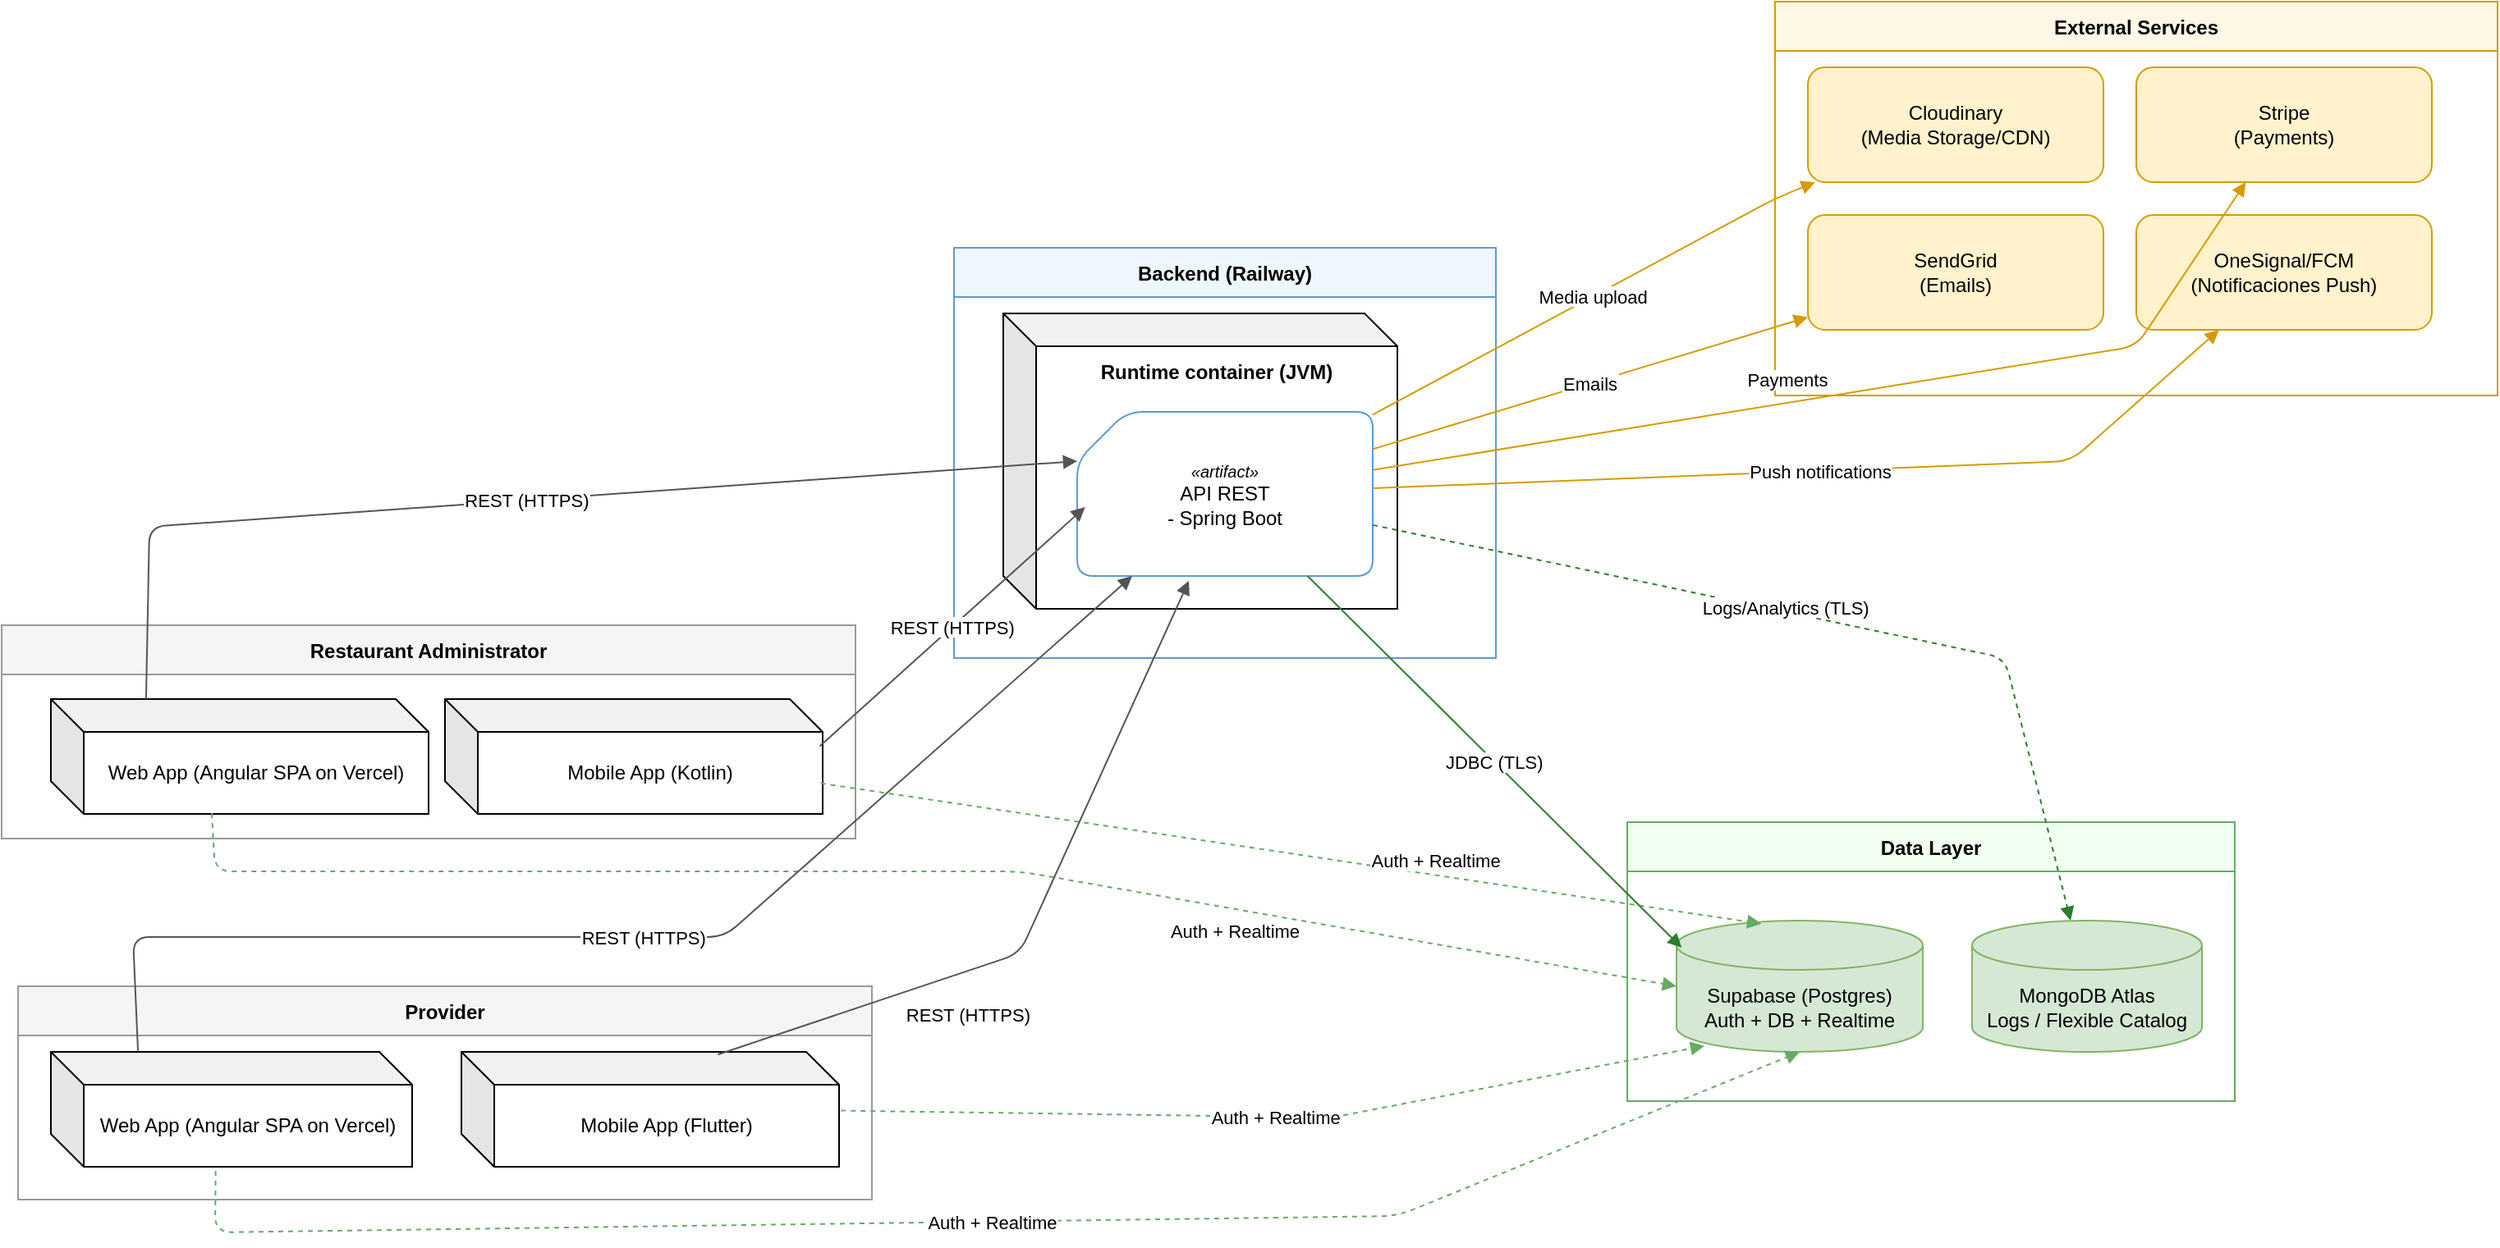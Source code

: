 <mxfile>
    <diagram id="8zdhC9HHEgQ_rZb6lmvf" name="Page-1">
        <mxGraphModel dx="1595" dy="644" grid="1" gridSize="10" guides="1" tooltips="1" connect="1" arrows="1" fold="1" page="1" pageScale="1" pageWidth="850" pageHeight="1100" math="0" shadow="0">
            <root>
                <mxCell id="0"/>
                <mxCell id="1" parent="0"/>
                <mxCell id="2" value="Restaurant Administrator" style="swimlane;fontStyle=1;startSize=30;fillColor=#f5f5f5;strokeColor=#999999;" parent="1" vertex="1">
                    <mxGeometry x="10" y="530" width="520" height="130" as="geometry"/>
                </mxCell>
                <mxCell id="38" value="&lt;span style=&quot;color: rgb(0, 0, 0);&quot;&gt;Web App (Angular SPA on Vercel)&lt;/span&gt;" style="shape=cube;whiteSpace=wrap;html=1;boundedLbl=1;backgroundOutline=1;darkOpacity=0.05;darkOpacity2=0.1;" parent="2" vertex="1">
                    <mxGeometry x="30" y="45" width="230" height="70" as="geometry"/>
                </mxCell>
                <mxCell id="42" value="&lt;span style=&quot;color: rgb(0, 0, 0);&quot;&gt;Mobile App (Kotlin)&lt;/span&gt;" style="shape=cube;whiteSpace=wrap;html=1;boundedLbl=1;backgroundOutline=1;darkOpacity=0.05;darkOpacity2=0.1;" parent="2" vertex="1">
                    <mxGeometry x="270" y="45" width="230" height="70" as="geometry"/>
                </mxCell>
                <mxCell id="5" value="Provider" style="swimlane;fontStyle=1;startSize=30;fillColor=#f5f5f5;strokeColor=#999999;" parent="1" vertex="1">
                    <mxGeometry x="20" y="750" width="520" height="130" as="geometry"/>
                </mxCell>
                <mxCell id="43" value="&lt;span style=&quot;color: rgb(0, 0, 0);&quot;&gt;Web App (Angular SPA on Vercel)&lt;/span&gt;" style="shape=cube;whiteSpace=wrap;html=1;boundedLbl=1;backgroundOutline=1;darkOpacity=0.05;darkOpacity2=0.1;" parent="5" vertex="1">
                    <mxGeometry x="20" y="40" width="220" height="70" as="geometry"/>
                </mxCell>
                <mxCell id="44" value="&lt;span style=&quot;color: rgb(0, 0, 0);&quot;&gt;Mobile App (Flutter)&lt;/span&gt;" style="shape=cube;whiteSpace=wrap;html=1;boundedLbl=1;backgroundOutline=1;darkOpacity=0.05;darkOpacity2=0.1;" parent="5" vertex="1">
                    <mxGeometry x="270" y="40" width="230" height="70" as="geometry"/>
                </mxCell>
                <mxCell id="8" value="Backend (Railway)" style="swimlane;fontStyle=1;startSize=30;fillColor=#eef7ff;strokeColor=#5b9bd5;" parent="1" vertex="1">
                    <mxGeometry x="590" y="300" width="330" height="250" as="geometry"/>
                </mxCell>
                <mxCell id="36" value="T" style="shape=cube;whiteSpace=wrap;html=1;boundedLbl=1;backgroundOutline=1;darkOpacity=0.05;darkOpacity2=0.1;" parent="8" vertex="1">
                    <mxGeometry x="30" y="40" width="240" height="180" as="geometry"/>
                </mxCell>
                <mxCell id="10" value="&lt;div&gt;&lt;span style=&quot;color: rgb(0, 0, 0); font-family: sans-serif; font-style: italic; text-align: start; text-wrap-mode: nowrap; background-color: light-dark(#ffffff, var(--ge-dark-color, #121212));&quot;&gt;&lt;font style=&quot;font-size: 10px;&quot;&gt;«artifact»&lt;/font&gt;&lt;/span&gt;&lt;/div&gt;&lt;div&gt;&lt;span style=&quot;background-color: transparent;&quot;&gt;API REST&lt;/span&gt;&lt;/div&gt;- Spring Boot" style="shape=card;rounded=1;whiteSpace=wrap;html=1;fillColor=#ffffff;strokeColor=#5b9bd5;" parent="8" vertex="1">
                    <mxGeometry x="75" y="100" width="180" height="100" as="geometry"/>
                </mxCell>
                <mxCell id="37" value="Runtime container (JVM)" style="text;align=center;verticalAlign=middle;rounded=0;fontColor=#000000;fontStyle=1" parent="8" vertex="1">
                    <mxGeometry x="80" y="60" width="160" height="30" as="geometry"/>
                </mxCell>
                <mxCell id="11" value="Data Layer" style="swimlane;fontStyle=1;startSize=30;fillColor=#f0fff0;strokeColor=#66aa66;" parent="1" vertex="1">
                    <mxGeometry x="1000" y="650" width="370" height="170" as="geometry"/>
                </mxCell>
                <mxCell id="39" value="&lt;span style=&quot;color: rgb(0, 0, 0);&quot;&gt;Supabase (Postgres)&lt;/span&gt;&lt;br style=&quot;color: rgb(63, 63, 63); scrollbar-color: rgb(226, 226, 226) rgb(251, 251, 251);&quot;&gt;&lt;span style=&quot;color: rgb(0, 0, 0);&quot;&gt;Auth + DB + Realtime&lt;/span&gt;" style="shape=cylinder3;whiteSpace=wrap;html=1;boundedLbl=1;backgroundOutline=1;size=15;fillColor=#d5e8d4;strokeColor=#82b366;" parent="11" vertex="1">
                    <mxGeometry x="30" y="60" width="150" height="80" as="geometry"/>
                </mxCell>
                <mxCell id="41" value="&lt;span style=&quot;color: rgb(0, 0, 0);&quot;&gt;MongoDB Atlas&lt;/span&gt;&lt;br style=&quot;color: rgb(63, 63, 63); scrollbar-color: rgb(226, 226, 226) rgb(251, 251, 251);&quot;&gt;&lt;span style=&quot;color: rgb(0, 0, 0);&quot;&gt;Logs / Flexible Catalog&lt;/span&gt;" style="shape=cylinder3;whiteSpace=wrap;html=1;boundedLbl=1;backgroundOutline=1;size=15;fillColor=#d5e8d4;strokeColor=#82b366;" parent="11" vertex="1">
                    <mxGeometry x="210" y="60" width="140" height="80" as="geometry"/>
                </mxCell>
                <mxCell id="14" value="External Services" style="swimlane;fontStyle=1;startSize=30;fillColor=#fff7e6;strokeColor=#d79b00;" parent="1" vertex="1">
                    <mxGeometry x="1090" y="150" width="440" height="240" as="geometry"/>
                </mxCell>
                <mxCell id="15" value="Cloudinary&#xa;(Media Storage/CDN)" style="rounded=1;whiteSpace=wrap;html=1;fillColor=#fff2cc;strokeColor=#d79b00;" parent="14" vertex="1">
                    <mxGeometry x="20" y="40" width="180" height="70" as="geometry"/>
                </mxCell>
                <mxCell id="16" value="Stripe&lt;br&gt;(Payments)" style="rounded=1;whiteSpace=wrap;html=1;fillColor=#fff2cc;strokeColor=#d79b00;" parent="14" vertex="1">
                    <mxGeometry x="220" y="40" width="180" height="70" as="geometry"/>
                </mxCell>
                <mxCell id="17" value="SendGrid&#xa;(Emails)" style="rounded=1;whiteSpace=wrap;html=1;fillColor=#fff2cc;strokeColor=#d79b00;" parent="14" vertex="1">
                    <mxGeometry x="20" y="130" width="180" height="70" as="geometry"/>
                </mxCell>
                <mxCell id="18" value="OneSignal/FCM&#xa;(Notificaciones Push)" style="rounded=1;whiteSpace=wrap;html=1;fillColor=#fff2cc;strokeColor=#d79b00;" parent="14" vertex="1">
                    <mxGeometry x="220" y="130" width="180" height="70" as="geometry"/>
                </mxCell>
                <mxCell id="19" value="REST (HTTPS)" style="endArrow=block;strokeColor=#555555;entryX=0.027;entryY=0.58;entryDx=0;entryDy=0;entryPerimeter=0;exitX=0.992;exitY=0.411;exitDx=0;exitDy=0;exitPerimeter=0;" parent="1" source="42" target="10" edge="1">
                    <mxGeometry relative="1" as="geometry">
                        <mxPoint x="512.3" y="600.16" as="sourcePoint"/>
                        <Array as="points"/>
                    </mxGeometry>
                </mxCell>
                <mxCell id="20" value="REST (HTTPS)" style="endArrow=block;strokeColor=#555555;entryX=0;entryY=0;entryDx=0;entryDy=30;entryPerimeter=0;exitX=0.252;exitY=-0.001;exitDx=0;exitDy=0;exitPerimeter=0;" parent="1" source="38" target="10" edge="1">
                    <mxGeometry relative="1" as="geometry">
                        <mxPoint x="90" y="568" as="sourcePoint"/>
                        <mxPoint x="770" y="459" as="targetPoint"/>
                        <Array as="points">
                            <mxPoint x="100" y="470"/>
                        </Array>
                        <mxPoint as="offset"/>
                    </mxGeometry>
                </mxCell>
                <mxCell id="21" value="Auth + Realtime" style="dashed=1;endArrow=block;strokeColor=#66aa66;entryX=0.344;entryY=0.024;entryDx=0;entryDy=0;entryPerimeter=0;exitX=0.995;exitY=0.733;exitDx=0;exitDy=0;exitPerimeter=0;" parent="1" source="42" target="39" edge="1">
                    <mxGeometry x="0.303" y="9" relative="1" as="geometry">
                        <mxPoint x="510" y="615.832" as="sourcePoint"/>
                        <mxPoint x="1234.223" y="675.279" as="targetPoint"/>
                        <mxPoint as="offset"/>
                    </mxGeometry>
                </mxCell>
                <mxCell id="22" value="Auth + Realtime" style="dashed=1;endArrow=block;strokeColor=#66aa66;entryX=0;entryY=0.5;entryDx=0;entryDy=0;exitX=0.426;exitY=0.994;exitDx=0;exitDy=0;exitPerimeter=0;entryPerimeter=0;" parent="1" source="38" target="39" edge="1">
                    <mxGeometry x="0.419" y="-13" relative="1" as="geometry">
                        <mxPoint x="135" y="650" as="sourcePoint"/>
                        <mxPoint x="1190" y="720" as="targetPoint"/>
                        <Array as="points">
                            <mxPoint x="140" y="680"/>
                            <mxPoint x="630" y="680"/>
                        </Array>
                        <mxPoint as="offset"/>
                    </mxGeometry>
                </mxCell>
                <mxCell id="23" value="REST (HTTPS)" style="endArrow=block;strokeColor=#555555;exitX=0.241;exitY=-0.01;exitDx=0;exitDy=0;exitPerimeter=0;" parent="1" source="43" target="10" edge="1">
                    <mxGeometry relative="1" as="geometry">
                        <mxPoint x="87.5" y="790" as="sourcePoint"/>
                        <Array as="points">
                            <mxPoint x="90" y="720"/>
                            <mxPoint x="450" y="720"/>
                        </Array>
                    </mxGeometry>
                </mxCell>
                <mxCell id="24" value="REST (HTTPS)" style="endArrow=block;strokeColor=#555555;entryX=0.378;entryY=1.029;entryDx=0;entryDy=0;entryPerimeter=0;exitX=0.679;exitY=0.023;exitDx=0;exitDy=0;exitPerimeter=0;" parent="1" source="44" target="10" edge="1">
                    <mxGeometry x="-0.311" y="-25" relative="1" as="geometry">
                        <mxPoint x="452.5" y="790" as="sourcePoint"/>
                        <Array as="points">
                            <mxPoint x="630" y="730"/>
                        </Array>
                        <mxPoint as="offset"/>
                    </mxGeometry>
                </mxCell>
                <mxCell id="25" value="Auth + Realtime" style="dashed=1;endArrow=block;strokeColor=#66aa66;entryX=0.5;entryY=1;entryDx=0;entryDy=0;entryPerimeter=0;exitX=0.456;exitY=1.036;exitDx=0;exitDy=0;exitPerimeter=0;" parent="1" source="43" target="39" edge="1">
                    <mxGeometry relative="1" as="geometry">
                        <mxPoint x="260" y="850" as="sourcePoint"/>
                        <mxPoint x="1257.36" y="772.6" as="targetPoint"/>
                        <Array as="points">
                            <mxPoint x="140" y="900"/>
                            <mxPoint x="860" y="890"/>
                        </Array>
                    </mxGeometry>
                </mxCell>
                <mxCell id="26" value="Auth + Realtime" style="dashed=1;endArrow=block;strokeColor=#66aa66;entryX=0.114;entryY=0.954;entryDx=0;entryDy=0;entryPerimeter=0;exitX=1.005;exitY=0.511;exitDx=0;exitDy=0;exitPerimeter=0;" parent="1" source="44" target="39" edge="1">
                    <mxGeometry x="-0.001" relative="1" as="geometry">
                        <mxPoint x="510" y="824.831" as="sourcePoint"/>
                        <mxPoint x="1213.431" y="755.355" as="targetPoint"/>
                        <Array as="points">
                            <mxPoint x="820" y="830"/>
                        </Array>
                        <mxPoint as="offset"/>
                    </mxGeometry>
                </mxCell>
                <mxCell id="27" value="JDBC (TLS)" style="endArrow=block;strokeColor=#2d7d2d;entryX=0.021;entryY=0.206;entryDx=0;entryDy=0;entryPerimeter=0;" parent="1" source="10" target="39" edge="1">
                    <mxGeometry x="-0.002" relative="1" as="geometry">
                        <mxPoint x="1198.31" y="697.81" as="targetPoint"/>
                        <mxPoint as="offset"/>
                    </mxGeometry>
                </mxCell>
                <mxCell id="28" value="Logs/Analytics (TLS)" style="dashed=1;endArrow=block;strokeColor=#2d7d2d;" parent="1" source="10" target="41" edge="1">
                    <mxGeometry x="-0.081" y="3" relative="1" as="geometry">
                        <mxPoint x="1399.756" y="681.091" as="targetPoint"/>
                        <Array as="points">
                            <mxPoint x="1230" y="550"/>
                        </Array>
                        <mxPoint as="offset"/>
                    </mxGeometry>
                </mxCell>
                <mxCell id="29" value="Media upload" style="endArrow=block;strokeColor=#d79b00;" parent="1" source="10" target="15" edge="1">
                    <mxGeometry relative="1" as="geometry">
                        <Array as="points">
                            <mxPoint x="1090" y="270"/>
                        </Array>
                    </mxGeometry>
                </mxCell>
                <mxCell id="30" value="Payments" style="endArrow=block;strokeColor=#d79b00;" parent="1" source="10" target="16" edge="1">
                    <mxGeometry x="-0.122" y="15" relative="1" as="geometry">
                        <Array as="points">
                            <mxPoint x="1310" y="360"/>
                        </Array>
                        <mxPoint x="-1" y="1" as="offset"/>
                    </mxGeometry>
                </mxCell>
                <mxCell id="31" value="Emails" style="endArrow=block;strokeColor=#d79b00;" parent="1" source="10" target="17" edge="1">
                    <mxGeometry relative="1" as="geometry">
                        <Array as="points"/>
                    </mxGeometry>
                </mxCell>
                <mxCell id="32" value="Push notifications" style="endArrow=block;strokeColor=#d79b00;" parent="1" source="10" target="18" edge="1">
                    <mxGeometry relative="1" as="geometry">
                        <Array as="points">
                            <mxPoint x="1270" y="430"/>
                        </Array>
                    </mxGeometry>
                </mxCell>
            </root>
        </mxGraphModel>
    </diagram>
</mxfile>